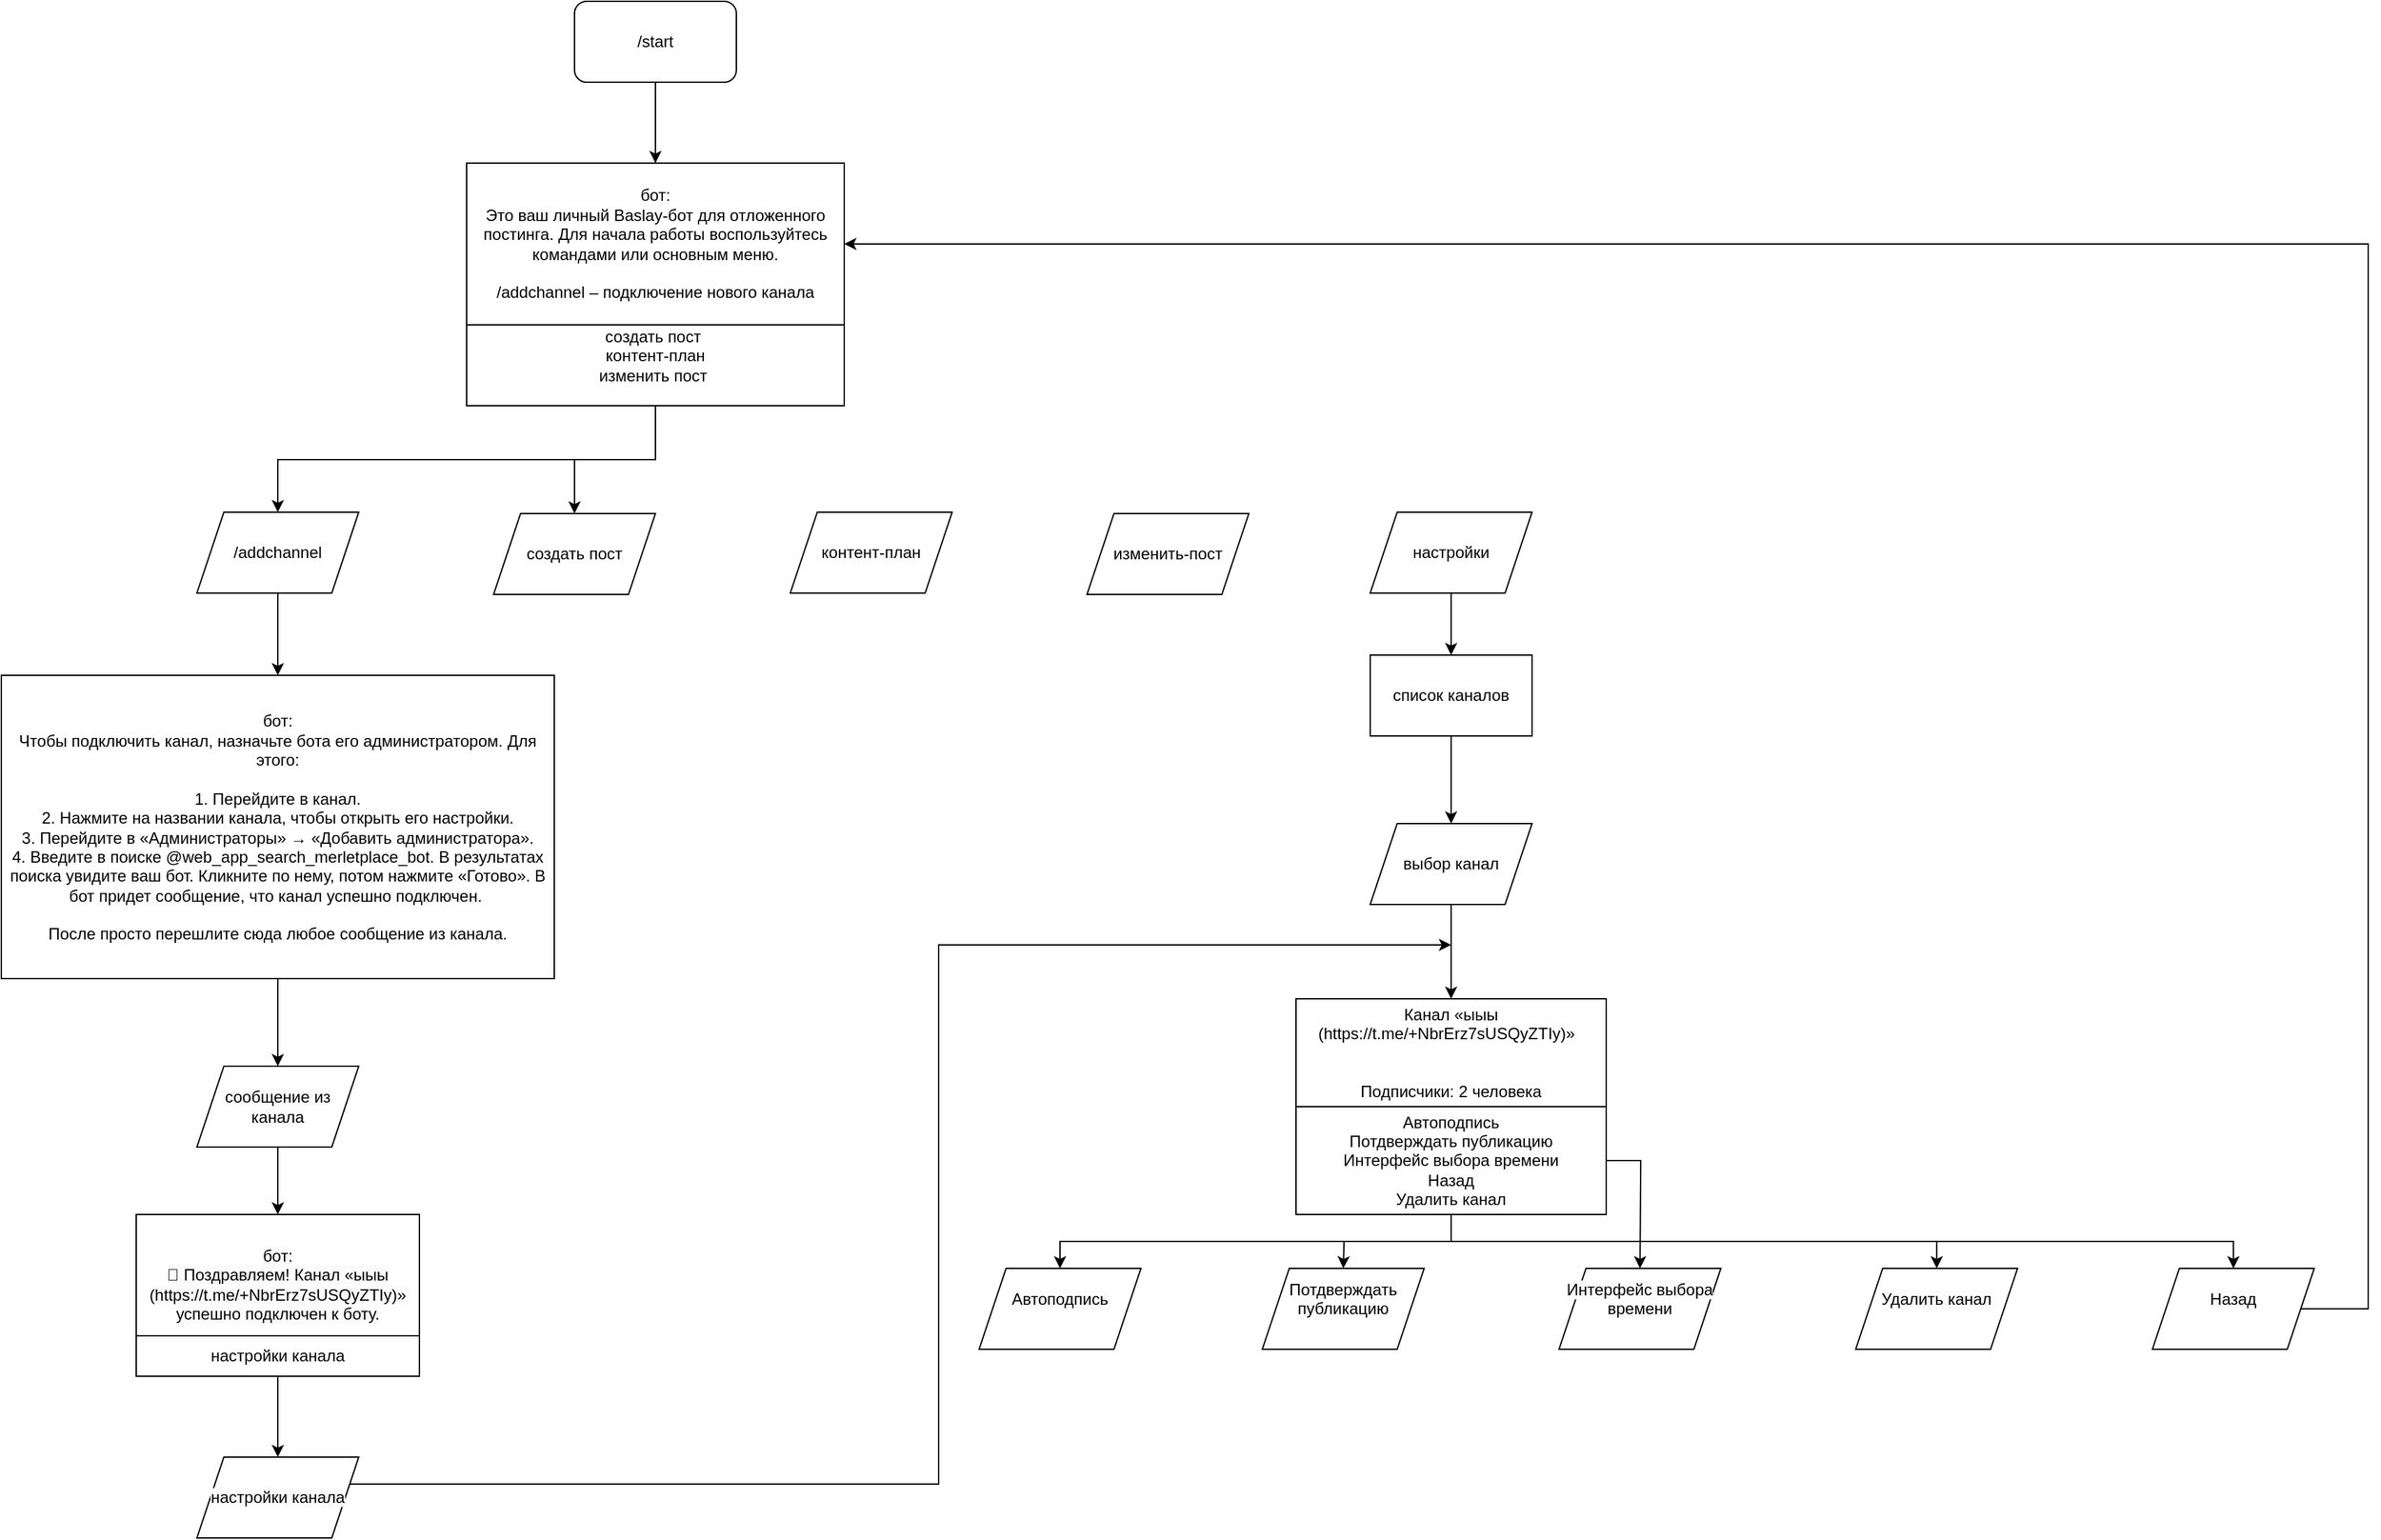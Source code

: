 <mxfile version="21.6.1" type="device">
  <diagram id="C5RBs43oDa-KdzZeNtuy" name="Page-1">
    <mxGraphModel dx="1274" dy="285" grid="1" gridSize="10" guides="1" tooltips="1" connect="1" arrows="1" fold="1" page="1" pageScale="1" pageWidth="827" pageHeight="1169" math="0" shadow="0">
      <root>
        <mxCell id="WIyWlLk6GJQsqaUBKTNV-0" />
        <mxCell id="WIyWlLk6GJQsqaUBKTNV-1" parent="WIyWlLk6GJQsqaUBKTNV-0" />
        <mxCell id="V2auYOSqjSP7bQlNNE2f-6" value="" style="edgeStyle=orthogonalEdgeStyle;rounded=0;orthogonalLoop=1;jettySize=auto;html=1;" edge="1" parent="WIyWlLk6GJQsqaUBKTNV-1" source="V2auYOSqjSP7bQlNNE2f-3">
          <mxGeometry relative="1" as="geometry">
            <mxPoint x="380" y="160" as="targetPoint" />
          </mxGeometry>
        </mxCell>
        <mxCell id="V2auYOSqjSP7bQlNNE2f-3" value="/start" style="rounded=1;whiteSpace=wrap;html=1;" vertex="1" parent="WIyWlLk6GJQsqaUBKTNV-1">
          <mxGeometry x="320" y="40" width="120" height="60" as="geometry" />
        </mxCell>
        <mxCell id="V2auYOSqjSP7bQlNNE2f-8" value="бот:&lt;br&gt;&lt;div&gt;Это ваш личный Baslay-бот для отложенного постинга. Для начала работы воспользуйтесь командами или основным меню.&lt;/div&gt;&lt;div&gt;&lt;br&gt;&lt;/div&gt;&lt;div&gt;/addchannel – подключение нового канала&lt;/div&gt;" style="rounded=0;whiteSpace=wrap;html=1;" vertex="1" parent="WIyWlLk6GJQsqaUBKTNV-1">
          <mxGeometry x="240" y="160" width="280" height="120" as="geometry" />
        </mxCell>
        <mxCell id="V2auYOSqjSP7bQlNNE2f-15" style="edgeStyle=orthogonalEdgeStyle;rounded=0;orthogonalLoop=1;jettySize=auto;html=1;" edge="1" parent="WIyWlLk6GJQsqaUBKTNV-1" source="V2auYOSqjSP7bQlNNE2f-9" target="V2auYOSqjSP7bQlNNE2f-11">
          <mxGeometry relative="1" as="geometry" />
        </mxCell>
        <mxCell id="V2auYOSqjSP7bQlNNE2f-58" style="edgeStyle=orthogonalEdgeStyle;rounded=0;orthogonalLoop=1;jettySize=auto;html=1;entryX=0.5;entryY=0;entryDx=0;entryDy=0;" edge="1" parent="WIyWlLk6GJQsqaUBKTNV-1" source="V2auYOSqjSP7bQlNNE2f-9" target="V2auYOSqjSP7bQlNNE2f-10">
          <mxGeometry relative="1" as="geometry">
            <Array as="points">
              <mxPoint x="380" y="380" />
              <mxPoint x="100" y="380" />
            </Array>
          </mxGeometry>
        </mxCell>
        <mxCell id="V2auYOSqjSP7bQlNNE2f-9" value="&lt;blockquote style=&quot;margin: 0 0 0 40px; border: none; padding: 0px;&quot;&gt;&lt;/blockquote&gt;&lt;span style=&quot;background-color: initial;&quot;&gt;&lt;div style=&quot;&quot;&gt;&lt;span style=&quot;background-color: initial;&quot;&gt;создать пост&amp;nbsp;&lt;/span&gt;&lt;/div&gt;&lt;div style=&quot;&quot;&gt;&lt;span style=&quot;background-color: initial;&quot;&gt;контент-план&lt;/span&gt;&lt;/div&gt;&lt;div style=&quot;&quot;&gt;&lt;span style=&quot;background-color: initial;&quot;&gt;изменить пост&amp;nbsp;&lt;/span&gt;&lt;/div&gt;&lt;/span&gt;&lt;div style=&quot;&quot;&gt;&lt;br&gt;&lt;/div&gt;" style="rounded=0;whiteSpace=wrap;html=1;align=center;" vertex="1" parent="WIyWlLk6GJQsqaUBKTNV-1">
          <mxGeometry x="240" y="280" width="280" height="60" as="geometry" />
        </mxCell>
        <mxCell id="V2auYOSqjSP7bQlNNE2f-18" value="" style="edgeStyle=orthogonalEdgeStyle;rounded=0;orthogonalLoop=1;jettySize=auto;html=1;" edge="1" parent="WIyWlLk6GJQsqaUBKTNV-1" source="V2auYOSqjSP7bQlNNE2f-10" target="V2auYOSqjSP7bQlNNE2f-17">
          <mxGeometry relative="1" as="geometry" />
        </mxCell>
        <mxCell id="V2auYOSqjSP7bQlNNE2f-10" value="/addchannel" style="shape=parallelogram;perimeter=parallelogramPerimeter;whiteSpace=wrap;html=1;fixedSize=1;" vertex="1" parent="WIyWlLk6GJQsqaUBKTNV-1">
          <mxGeometry x="40" y="419" width="120" height="60" as="geometry" />
        </mxCell>
        <mxCell id="V2auYOSqjSP7bQlNNE2f-11" value="создать пост" style="shape=parallelogram;perimeter=parallelogramPerimeter;whiteSpace=wrap;html=1;fixedSize=1;" vertex="1" parent="WIyWlLk6GJQsqaUBKTNV-1">
          <mxGeometry x="260" y="420" width="120" height="60" as="geometry" />
        </mxCell>
        <mxCell id="V2auYOSqjSP7bQlNNE2f-12" value="контент-план" style="shape=parallelogram;perimeter=parallelogramPerimeter;whiteSpace=wrap;html=1;fixedSize=1;" vertex="1" parent="WIyWlLk6GJQsqaUBKTNV-1">
          <mxGeometry x="480" y="419" width="120" height="60" as="geometry" />
        </mxCell>
        <mxCell id="V2auYOSqjSP7bQlNNE2f-13" value="изменить-пост" style="shape=parallelogram;perimeter=parallelogramPerimeter;whiteSpace=wrap;html=1;fixedSize=1;" vertex="1" parent="WIyWlLk6GJQsqaUBKTNV-1">
          <mxGeometry x="700" y="420" width="120" height="60" as="geometry" />
        </mxCell>
        <mxCell id="V2auYOSqjSP7bQlNNE2f-20" value="" style="edgeStyle=orthogonalEdgeStyle;rounded=0;orthogonalLoop=1;jettySize=auto;html=1;" edge="1" parent="WIyWlLk6GJQsqaUBKTNV-1" source="V2auYOSqjSP7bQlNNE2f-17">
          <mxGeometry relative="1" as="geometry">
            <mxPoint x="100" y="830.0" as="targetPoint" />
          </mxGeometry>
        </mxCell>
        <mxCell id="V2auYOSqjSP7bQlNNE2f-17" value="бот:&lt;br&gt;&lt;div&gt;Чтобы подключить канал, назначьте бота его администратором. Для этого:&lt;/div&gt;&lt;div&gt;&lt;br&gt;&lt;/div&gt;&lt;div&gt;1. Перейдите в канал.&lt;/div&gt;&lt;div&gt;2. Нажмите на названии канала, чтобы открыть его настройки.&lt;/div&gt;&lt;div&gt;3. Перейдите в «Администраторы» → «Добавить администратора».&lt;/div&gt;&lt;div&gt;4. Введите в поиске @web_app_search_merletplace_bot. В результатах поиска увидите ваш бот. Кликните по нему, потом нажмите «Готово». В бот придет сообщение, что канал успешно подключен.&amp;nbsp;&lt;/div&gt;&lt;div&gt;&lt;br&gt;&lt;/div&gt;&lt;div&gt;После просто перешлите сюда любое сообщение из канала.&lt;/div&gt;" style="rounded=0;whiteSpace=wrap;html=1;" vertex="1" parent="WIyWlLk6GJQsqaUBKTNV-1">
          <mxGeometry x="-105" y="540" width="410" height="225" as="geometry" />
        </mxCell>
        <mxCell id="V2auYOSqjSP7bQlNNE2f-22" value="" style="edgeStyle=orthogonalEdgeStyle;rounded=0;orthogonalLoop=1;jettySize=auto;html=1;" edge="1" parent="WIyWlLk6GJQsqaUBKTNV-1">
          <mxGeometry relative="1" as="geometry">
            <mxPoint x="100" y="890.0" as="sourcePoint" />
            <mxPoint x="100" y="940" as="targetPoint" />
          </mxGeometry>
        </mxCell>
        <mxCell id="V2auYOSqjSP7bQlNNE2f-23" value="&lt;br&gt;&lt;span style=&quot;color: rgb(0, 0, 0); font-family: Helvetica; font-size: 12px; font-style: normal; font-variant-ligatures: normal; font-variant-caps: normal; font-weight: 400; letter-spacing: normal; orphans: 2; text-align: center; text-indent: 0px; text-transform: none; widows: 2; word-spacing: 0px; -webkit-text-stroke-width: 0px; background-color: rgb(251, 251, 251); text-decoration-thickness: initial; text-decoration-style: initial; text-decoration-color: initial; float: none; display: inline !important;&quot;&gt;бот:&lt;/span&gt;&lt;br style=&quot;border-color: var(--border-color); color: rgb(0, 0, 0); font-family: Helvetica; font-size: 12px; font-style: normal; font-variant-ligatures: normal; font-variant-caps: normal; font-weight: 400; letter-spacing: normal; orphans: 2; text-align: center; text-indent: 0px; text-transform: none; widows: 2; word-spacing: 0px; -webkit-text-stroke-width: 0px; background-color: rgb(251, 251, 251); text-decoration-thickness: initial; text-decoration-style: initial; text-decoration-color: initial;&quot;&gt;&lt;span style=&quot;color: rgb(0, 0, 0); font-family: Helvetica; font-size: 12px; font-style: normal; font-variant-ligatures: normal; font-variant-caps: normal; font-weight: 400; letter-spacing: normal; orphans: 2; text-align: center; text-indent: 0px; text-transform: none; widows: 2; word-spacing: 0px; -webkit-text-stroke-width: 0px; background-color: rgb(251, 251, 251); text-decoration-thickness: initial; text-decoration-style: initial; text-decoration-color: initial; float: none; display: inline !important;&quot;&gt;🎉 Поздравляем! Канал «ыыы (https://t.me/+NbrErz7sUSQyZTIy)» успешно подключен к боту.&lt;/span&gt;&lt;br&gt;" style="rounded=0;whiteSpace=wrap;html=1;" vertex="1" parent="WIyWlLk6GJQsqaUBKTNV-1">
          <mxGeometry x="-5" y="940" width="210" height="90" as="geometry" />
        </mxCell>
        <mxCell id="V2auYOSqjSP7bQlNNE2f-27" value="" style="edgeStyle=orthogonalEdgeStyle;rounded=0;orthogonalLoop=1;jettySize=auto;html=1;" edge="1" parent="WIyWlLk6GJQsqaUBKTNV-1" source="V2auYOSqjSP7bQlNNE2f-24">
          <mxGeometry relative="1" as="geometry">
            <mxPoint x="100" y="1120.0" as="targetPoint" />
          </mxGeometry>
        </mxCell>
        <mxCell id="V2auYOSqjSP7bQlNNE2f-24" value="настройки канала" style="rounded=0;whiteSpace=wrap;html=1;" vertex="1" parent="WIyWlLk6GJQsqaUBKTNV-1">
          <mxGeometry x="-5" y="1030" width="210" height="30" as="geometry" />
        </mxCell>
        <mxCell id="V2auYOSqjSP7bQlNNE2f-28" value="Канал «ыыы (https://t.me/+NbrErz7sUSQyZTIy)»  &#xa;&#xa;&#xa;Подписчики: 2 человека" style="rounded=0;whiteSpace=wrap;html=1;" vertex="1" parent="WIyWlLk6GJQsqaUBKTNV-1">
          <mxGeometry x="855" y="780" width="230" height="80" as="geometry" />
        </mxCell>
        <mxCell id="V2auYOSqjSP7bQlNNE2f-36" style="edgeStyle=orthogonalEdgeStyle;rounded=0;orthogonalLoop=1;jettySize=auto;html=1;entryX=0.5;entryY=0;entryDx=0;entryDy=0;" edge="1" parent="WIyWlLk6GJQsqaUBKTNV-1" source="V2auYOSqjSP7bQlNNE2f-30">
          <mxGeometry relative="1" as="geometry">
            <mxPoint x="680" y="980" as="targetPoint" />
            <Array as="points">
              <mxPoint x="970" y="960" />
              <mxPoint x="680" y="960" />
            </Array>
          </mxGeometry>
        </mxCell>
        <mxCell id="V2auYOSqjSP7bQlNNE2f-37" style="edgeStyle=orthogonalEdgeStyle;rounded=0;orthogonalLoop=1;jettySize=auto;html=1;" edge="1" parent="WIyWlLk6GJQsqaUBKTNV-1" source="V2auYOSqjSP7bQlNNE2f-30">
          <mxGeometry relative="1" as="geometry">
            <mxPoint x="890.067" y="980" as="targetPoint" />
          </mxGeometry>
        </mxCell>
        <mxCell id="V2auYOSqjSP7bQlNNE2f-38" style="edgeStyle=orthogonalEdgeStyle;rounded=0;orthogonalLoop=1;jettySize=auto;html=1;" edge="1" parent="WIyWlLk6GJQsqaUBKTNV-1" source="V2auYOSqjSP7bQlNNE2f-30">
          <mxGeometry relative="1" as="geometry">
            <mxPoint x="1110.067" y="980" as="targetPoint" />
          </mxGeometry>
        </mxCell>
        <mxCell id="V2auYOSqjSP7bQlNNE2f-39" style="edgeStyle=orthogonalEdgeStyle;rounded=0;orthogonalLoop=1;jettySize=auto;html=1;" edge="1" parent="WIyWlLk6GJQsqaUBKTNV-1" source="V2auYOSqjSP7bQlNNE2f-30">
          <mxGeometry relative="1" as="geometry">
            <mxPoint x="1330.067" y="980" as="targetPoint" />
            <Array as="points">
              <mxPoint x="970" y="960" />
              <mxPoint x="1330" y="960" />
            </Array>
          </mxGeometry>
        </mxCell>
        <mxCell id="V2auYOSqjSP7bQlNNE2f-40" style="edgeStyle=orthogonalEdgeStyle;rounded=0;orthogonalLoop=1;jettySize=auto;html=1;" edge="1" parent="WIyWlLk6GJQsqaUBKTNV-1" source="V2auYOSqjSP7bQlNNE2f-30">
          <mxGeometry relative="1" as="geometry">
            <mxPoint x="1550.067" y="980" as="targetPoint" />
            <Array as="points">
              <mxPoint x="970" y="960" />
              <mxPoint x="1550" y="960" />
            </Array>
          </mxGeometry>
        </mxCell>
        <mxCell id="V2auYOSqjSP7bQlNNE2f-30" value="Автоподпись&lt;br&gt;Потдверждать публикацию&lt;br&gt;Интерфейс выбора времени&lt;br&gt;Назад&lt;br&gt;Удалить канал" style="rounded=0;whiteSpace=wrap;html=1;" vertex="1" parent="WIyWlLk6GJQsqaUBKTNV-1">
          <mxGeometry x="855" y="860" width="230" height="80" as="geometry" />
        </mxCell>
        <mxCell id="V2auYOSqjSP7bQlNNE2f-41" value="&lt;span style=&quot;color: rgb(0, 0, 0); font-family: Helvetica; font-size: 12px; font-style: normal; font-variant-ligatures: normal; font-variant-caps: normal; font-weight: 400; letter-spacing: normal; orphans: 2; text-align: center; text-indent: 0px; text-transform: none; widows: 2; word-spacing: 0px; -webkit-text-stroke-width: 0px; background-color: rgb(251, 251, 251); text-decoration-thickness: initial; text-decoration-style: initial; text-decoration-color: initial; float: none; display: inline !important;&quot;&gt;сообщение из канала&lt;/span&gt;" style="shape=parallelogram;perimeter=parallelogramPerimeter;whiteSpace=wrap;html=1;fixedSize=1;" vertex="1" parent="WIyWlLk6GJQsqaUBKTNV-1">
          <mxGeometry x="40" y="830" width="120" height="60" as="geometry" />
        </mxCell>
        <mxCell id="V2auYOSqjSP7bQlNNE2f-53" style="edgeStyle=orthogonalEdgeStyle;rounded=0;orthogonalLoop=1;jettySize=auto;html=1;" edge="1" parent="WIyWlLk6GJQsqaUBKTNV-1">
          <mxGeometry relative="1" as="geometry">
            <mxPoint x="970" y="740" as="targetPoint" />
            <mxPoint x="150" y="1140" as="sourcePoint" />
            <Array as="points">
              <mxPoint x="590" y="1140" />
              <mxPoint x="590" y="740" />
            </Array>
          </mxGeometry>
        </mxCell>
        <mxCell id="V2auYOSqjSP7bQlNNE2f-42" value="&lt;span style=&quot;color: rgb(0, 0, 0); font-family: Helvetica; font-size: 12px; font-style: normal; font-variant-ligatures: normal; font-variant-caps: normal; font-weight: 400; letter-spacing: normal; orphans: 2; text-align: center; text-indent: 0px; text-transform: none; widows: 2; word-spacing: 0px; -webkit-text-stroke-width: 0px; background-color: rgb(251, 251, 251); text-decoration-thickness: initial; text-decoration-style: initial; text-decoration-color: initial; float: none; display: inline !important;&quot;&gt;настройки канала&lt;/span&gt;" style="shape=parallelogram;perimeter=parallelogramPerimeter;whiteSpace=wrap;html=1;fixedSize=1;" vertex="1" parent="WIyWlLk6GJQsqaUBKTNV-1">
          <mxGeometry x="40" y="1120" width="120" height="60" as="geometry" />
        </mxCell>
        <mxCell id="V2auYOSqjSP7bQlNNE2f-43" value="&#xa;&lt;span style=&quot;color: rgb(0, 0, 0); font-family: Helvetica; font-size: 12px; font-style: normal; font-variant-ligatures: normal; font-variant-caps: normal; font-weight: 400; letter-spacing: normal; orphans: 2; text-align: center; text-indent: 0px; text-transform: none; widows: 2; word-spacing: 0px; -webkit-text-stroke-width: 0px; background-color: rgb(251, 251, 251); text-decoration-thickness: initial; text-decoration-style: initial; text-decoration-color: initial; float: none; display: inline !important;&quot;&gt;Автоподпись&lt;/span&gt;&#xa;&#xa;" style="shape=parallelogram;perimeter=parallelogramPerimeter;whiteSpace=wrap;html=1;fixedSize=1;" vertex="1" parent="WIyWlLk6GJQsqaUBKTNV-1">
          <mxGeometry x="620" y="980" width="120" height="60" as="geometry" />
        </mxCell>
        <mxCell id="V2auYOSqjSP7bQlNNE2f-44" value="&#xa;&lt;span style=&quot;color: rgb(0, 0, 0); font-family: Helvetica; font-size: 12px; font-style: normal; font-variant-ligatures: normal; font-variant-caps: normal; font-weight: 400; letter-spacing: normal; orphans: 2; text-align: center; text-indent: 0px; text-transform: none; widows: 2; word-spacing: 0px; -webkit-text-stroke-width: 0px; background-color: rgb(251, 251, 251); text-decoration-thickness: initial; text-decoration-style: initial; text-decoration-color: initial; float: none; display: inline !important;&quot;&gt;Потдверждать публикацию&lt;/span&gt;&#xa;&#xa;" style="shape=parallelogram;perimeter=parallelogramPerimeter;whiteSpace=wrap;html=1;fixedSize=1;" vertex="1" parent="WIyWlLk6GJQsqaUBKTNV-1">
          <mxGeometry x="830" y="980" width="120" height="60" as="geometry" />
        </mxCell>
        <mxCell id="V2auYOSqjSP7bQlNNE2f-45" value="&#xa;&lt;span style=&quot;color: rgb(0, 0, 0); font-family: Helvetica; font-size: 12px; font-style: normal; font-variant-ligatures: normal; font-variant-caps: normal; font-weight: 400; letter-spacing: normal; orphans: 2; text-align: center; text-indent: 0px; text-transform: none; widows: 2; word-spacing: 0px; -webkit-text-stroke-width: 0px; background-color: rgb(251, 251, 251); text-decoration-thickness: initial; text-decoration-style: initial; text-decoration-color: initial; float: none; display: inline !important;&quot;&gt;Интерфейс выбора времени&lt;/span&gt;&#xa;&#xa;" style="shape=parallelogram;perimeter=parallelogramPerimeter;whiteSpace=wrap;html=1;fixedSize=1;" vertex="1" parent="WIyWlLk6GJQsqaUBKTNV-1">
          <mxGeometry x="1050" y="980" width="120" height="60" as="geometry" />
        </mxCell>
        <mxCell id="V2auYOSqjSP7bQlNNE2f-46" value="&#xa;&lt;span style=&quot;color: rgb(0, 0, 0); font-family: Helvetica; font-size: 12px; font-style: normal; font-variant-ligatures: normal; font-variant-caps: normal; font-weight: 400; letter-spacing: normal; orphans: 2; text-align: center; text-indent: 0px; text-transform: none; widows: 2; word-spacing: 0px; -webkit-text-stroke-width: 0px; background-color: rgb(251, 251, 251); text-decoration-thickness: initial; text-decoration-style: initial; text-decoration-color: initial; float: none; display: inline !important;&quot;&gt;Удалить канал&lt;/span&gt;&#xa;&#xa;" style="shape=parallelogram;perimeter=parallelogramPerimeter;whiteSpace=wrap;html=1;fixedSize=1;" vertex="1" parent="WIyWlLk6GJQsqaUBKTNV-1">
          <mxGeometry x="1270" y="980" width="120" height="60" as="geometry" />
        </mxCell>
        <mxCell id="V2auYOSqjSP7bQlNNE2f-55" style="edgeStyle=orthogonalEdgeStyle;rounded=0;orthogonalLoop=1;jettySize=auto;html=1;entryX=1;entryY=0.5;entryDx=0;entryDy=0;" edge="1" parent="WIyWlLk6GJQsqaUBKTNV-1" source="V2auYOSqjSP7bQlNNE2f-47" target="V2auYOSqjSP7bQlNNE2f-8">
          <mxGeometry relative="1" as="geometry">
            <Array as="points">
              <mxPoint x="1650" y="1010" />
              <mxPoint x="1650" y="220" />
            </Array>
          </mxGeometry>
        </mxCell>
        <mxCell id="V2auYOSqjSP7bQlNNE2f-47" value="&#xa;&lt;span style=&quot;color: rgb(0, 0, 0); font-family: Helvetica; font-size: 12px; font-style: normal; font-variant-ligatures: normal; font-variant-caps: normal; font-weight: 400; letter-spacing: normal; orphans: 2; text-align: center; text-indent: 0px; text-transform: none; widows: 2; word-spacing: 0px; -webkit-text-stroke-width: 0px; background-color: rgb(251, 251, 251); text-decoration-thickness: initial; text-decoration-style: initial; text-decoration-color: initial; float: none; display: inline !important;&quot;&gt;Назад&lt;/span&gt;&#xa;&#xa;" style="shape=parallelogram;perimeter=parallelogramPerimeter;whiteSpace=wrap;html=1;fixedSize=1;" vertex="1" parent="WIyWlLk6GJQsqaUBKTNV-1">
          <mxGeometry x="1490" y="980" width="120" height="60" as="geometry" />
        </mxCell>
        <mxCell id="V2auYOSqjSP7bQlNNE2f-50" value="" style="edgeStyle=orthogonalEdgeStyle;rounded=0;orthogonalLoop=1;jettySize=auto;html=1;" edge="1" parent="WIyWlLk6GJQsqaUBKTNV-1" source="V2auYOSqjSP7bQlNNE2f-48" target="V2auYOSqjSP7bQlNNE2f-49">
          <mxGeometry relative="1" as="geometry" />
        </mxCell>
        <mxCell id="V2auYOSqjSP7bQlNNE2f-48" value="настройки" style="shape=parallelogram;perimeter=parallelogramPerimeter;whiteSpace=wrap;html=1;fixedSize=1;" vertex="1" parent="WIyWlLk6GJQsqaUBKTNV-1">
          <mxGeometry x="910" y="419" width="120" height="60" as="geometry" />
        </mxCell>
        <mxCell id="V2auYOSqjSP7bQlNNE2f-54" value="" style="edgeStyle=orthogonalEdgeStyle;rounded=0;orthogonalLoop=1;jettySize=auto;html=1;" edge="1" parent="WIyWlLk6GJQsqaUBKTNV-1" source="V2auYOSqjSP7bQlNNE2f-49" target="V2auYOSqjSP7bQlNNE2f-51">
          <mxGeometry relative="1" as="geometry" />
        </mxCell>
        <mxCell id="V2auYOSqjSP7bQlNNE2f-49" value="список каналов" style="rounded=0;whiteSpace=wrap;html=1;" vertex="1" parent="WIyWlLk6GJQsqaUBKTNV-1">
          <mxGeometry x="910" y="525" width="120" height="60" as="geometry" />
        </mxCell>
        <mxCell id="V2auYOSqjSP7bQlNNE2f-52" value="" style="edgeStyle=orthogonalEdgeStyle;rounded=0;orthogonalLoop=1;jettySize=auto;html=1;" edge="1" parent="WIyWlLk6GJQsqaUBKTNV-1" source="V2auYOSqjSP7bQlNNE2f-51" target="V2auYOSqjSP7bQlNNE2f-28">
          <mxGeometry relative="1" as="geometry" />
        </mxCell>
        <mxCell id="V2auYOSqjSP7bQlNNE2f-51" value="выбор канал" style="shape=parallelogram;perimeter=parallelogramPerimeter;whiteSpace=wrap;html=1;fixedSize=1;" vertex="1" parent="WIyWlLk6GJQsqaUBKTNV-1">
          <mxGeometry x="910" y="650" width="120" height="60" as="geometry" />
        </mxCell>
      </root>
    </mxGraphModel>
  </diagram>
</mxfile>
